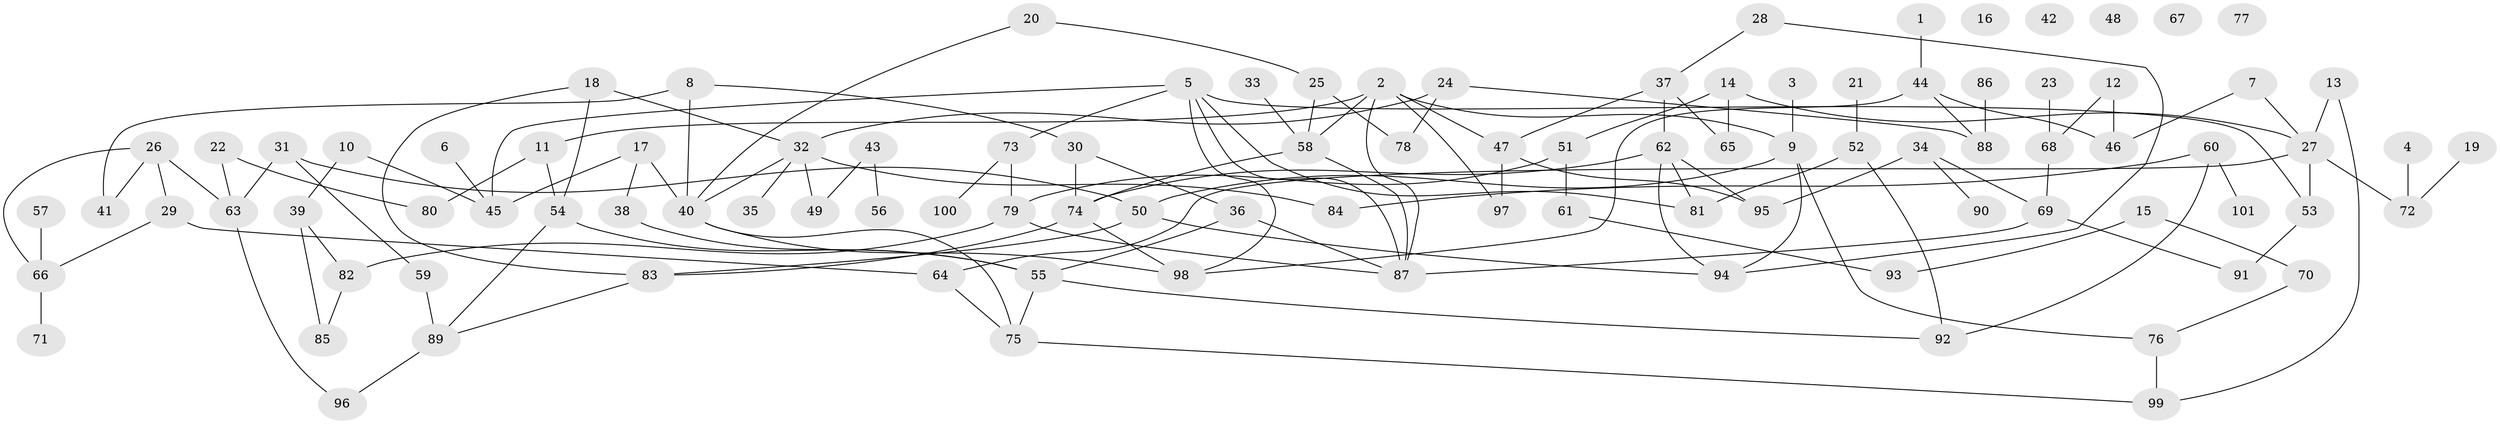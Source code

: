 // Generated by graph-tools (version 1.1) at 2025/00/03/09/25 03:00:53]
// undirected, 101 vertices, 138 edges
graph export_dot {
graph [start="1"]
  node [color=gray90,style=filled];
  1;
  2;
  3;
  4;
  5;
  6;
  7;
  8;
  9;
  10;
  11;
  12;
  13;
  14;
  15;
  16;
  17;
  18;
  19;
  20;
  21;
  22;
  23;
  24;
  25;
  26;
  27;
  28;
  29;
  30;
  31;
  32;
  33;
  34;
  35;
  36;
  37;
  38;
  39;
  40;
  41;
  42;
  43;
  44;
  45;
  46;
  47;
  48;
  49;
  50;
  51;
  52;
  53;
  54;
  55;
  56;
  57;
  58;
  59;
  60;
  61;
  62;
  63;
  64;
  65;
  66;
  67;
  68;
  69;
  70;
  71;
  72;
  73;
  74;
  75;
  76;
  77;
  78;
  79;
  80;
  81;
  82;
  83;
  84;
  85;
  86;
  87;
  88;
  89;
  90;
  91;
  92;
  93;
  94;
  95;
  96;
  97;
  98;
  99;
  100;
  101;
  1 -- 44;
  2 -- 9;
  2 -- 11;
  2 -- 47;
  2 -- 58;
  2 -- 87;
  2 -- 97;
  3 -- 9;
  4 -- 72;
  5 -- 45;
  5 -- 53;
  5 -- 73;
  5 -- 81;
  5 -- 87;
  5 -- 98;
  6 -- 45;
  7 -- 27;
  7 -- 46;
  8 -- 30;
  8 -- 40;
  8 -- 41;
  9 -- 50;
  9 -- 76;
  9 -- 94;
  10 -- 39;
  10 -- 45;
  11 -- 54;
  11 -- 80;
  12 -- 46;
  12 -- 68;
  13 -- 27;
  13 -- 99;
  14 -- 27;
  14 -- 51;
  14 -- 65;
  15 -- 70;
  15 -- 93;
  17 -- 38;
  17 -- 40;
  17 -- 45;
  18 -- 32;
  18 -- 54;
  18 -- 83;
  19 -- 72;
  20 -- 25;
  20 -- 40;
  21 -- 52;
  22 -- 63;
  22 -- 80;
  23 -- 68;
  24 -- 32;
  24 -- 78;
  24 -- 88;
  25 -- 58;
  25 -- 78;
  26 -- 29;
  26 -- 41;
  26 -- 63;
  26 -- 66;
  27 -- 53;
  27 -- 64;
  27 -- 72;
  28 -- 37;
  28 -- 94;
  29 -- 64;
  29 -- 66;
  30 -- 36;
  30 -- 74;
  31 -- 50;
  31 -- 59;
  31 -- 63;
  32 -- 35;
  32 -- 40;
  32 -- 49;
  32 -- 84;
  33 -- 58;
  34 -- 69;
  34 -- 90;
  34 -- 95;
  36 -- 55;
  36 -- 87;
  37 -- 47;
  37 -- 62;
  37 -- 65;
  38 -- 55;
  39 -- 82;
  39 -- 85;
  40 -- 75;
  40 -- 98;
  43 -- 49;
  43 -- 56;
  44 -- 46;
  44 -- 88;
  44 -- 98;
  47 -- 95;
  47 -- 97;
  50 -- 83;
  50 -- 94;
  51 -- 61;
  51 -- 79;
  52 -- 81;
  52 -- 92;
  53 -- 91;
  54 -- 55;
  54 -- 89;
  55 -- 75;
  55 -- 92;
  57 -- 66;
  58 -- 74;
  58 -- 87;
  59 -- 89;
  60 -- 84;
  60 -- 92;
  60 -- 101;
  61 -- 93;
  62 -- 74;
  62 -- 81;
  62 -- 94;
  62 -- 95;
  63 -- 96;
  64 -- 75;
  66 -- 71;
  68 -- 69;
  69 -- 87;
  69 -- 91;
  70 -- 76;
  73 -- 79;
  73 -- 100;
  74 -- 83;
  74 -- 98;
  75 -- 99;
  76 -- 99;
  79 -- 82;
  79 -- 87;
  82 -- 85;
  83 -- 89;
  86 -- 88;
  89 -- 96;
}
